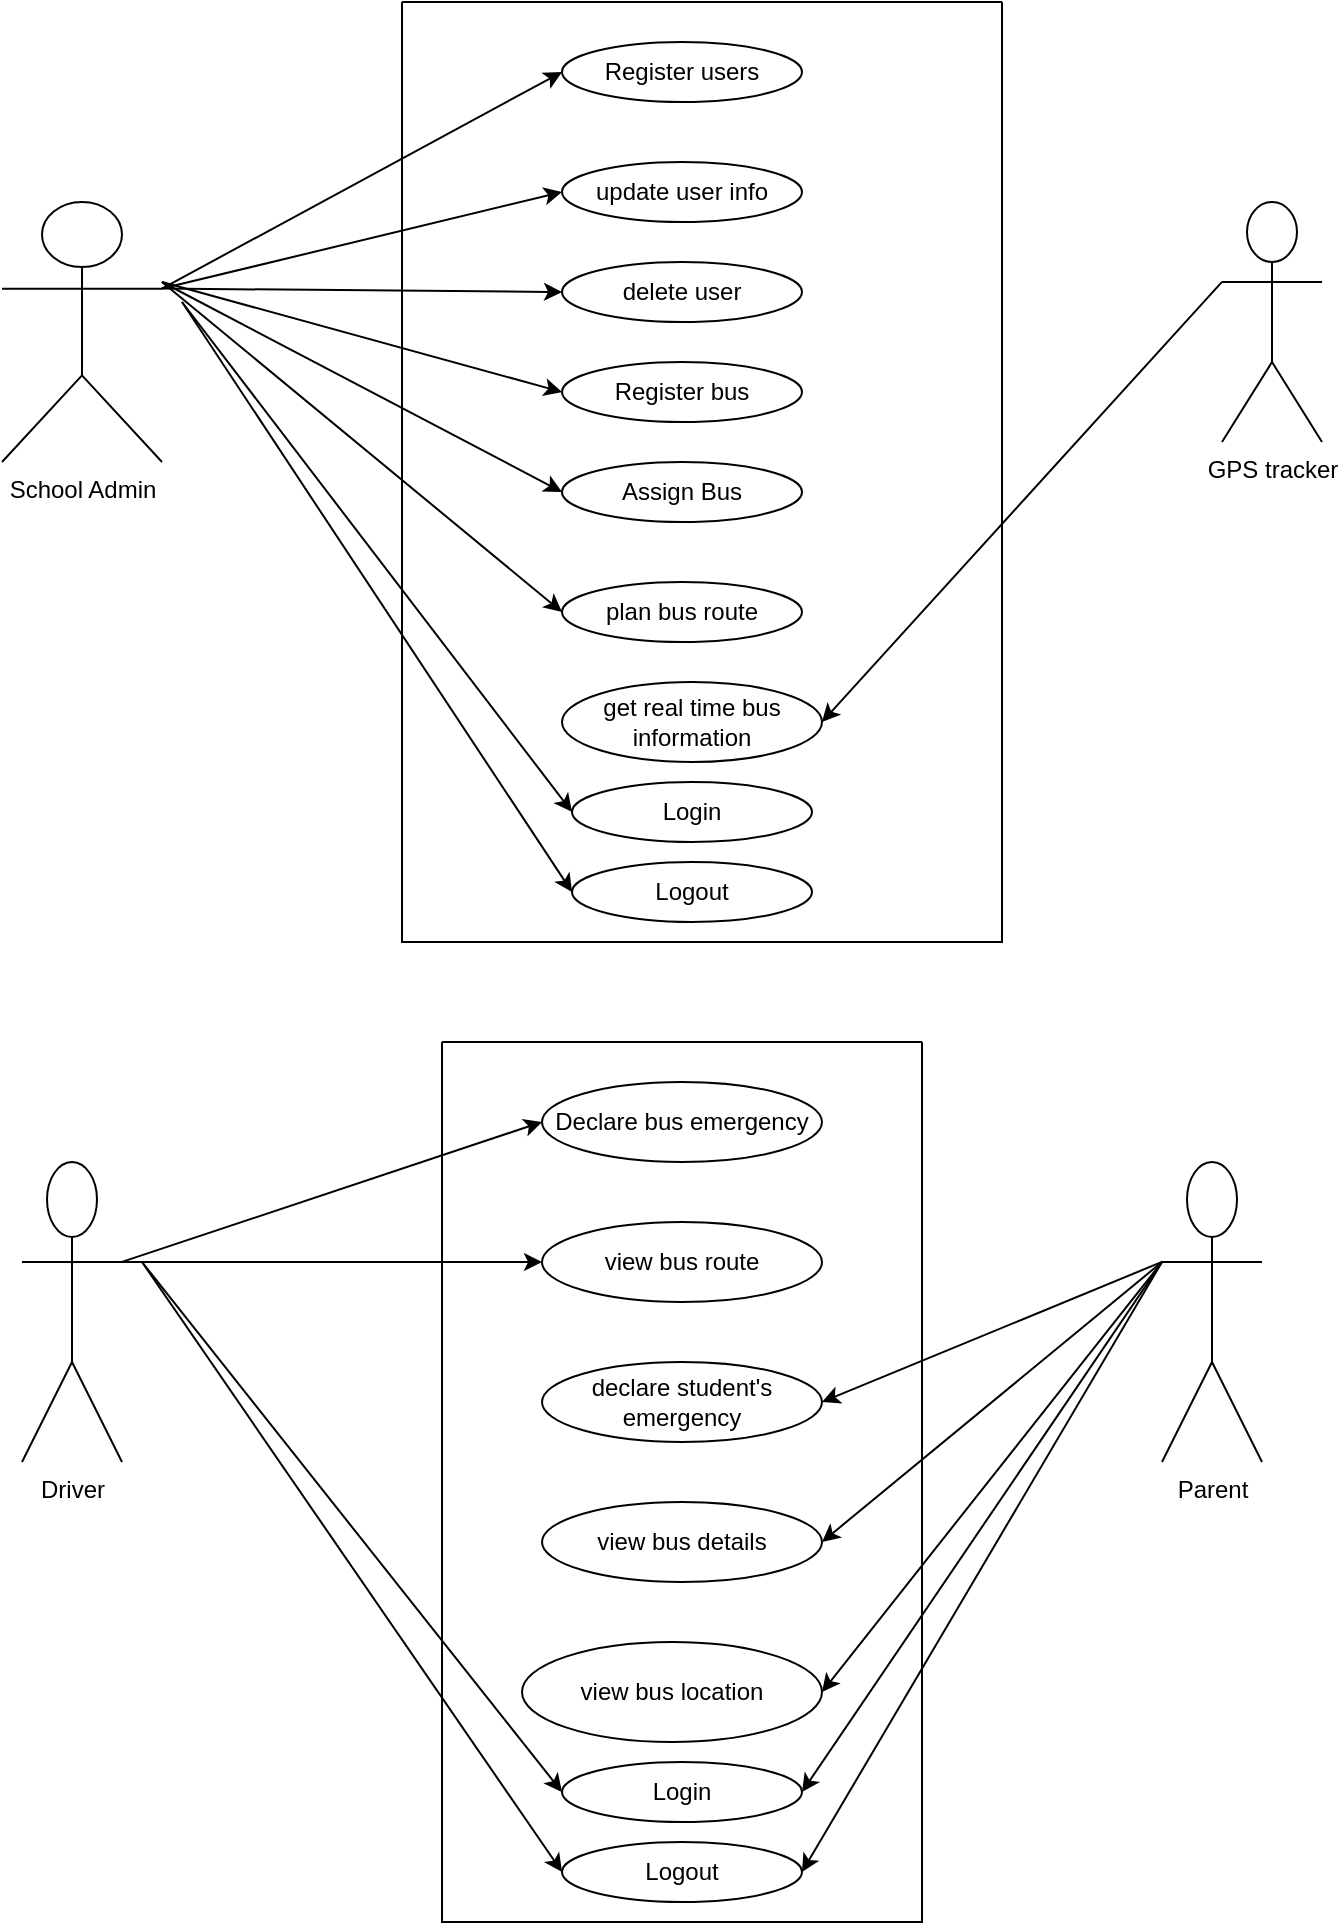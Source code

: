 <mxfile version="20.3.0" type="device"><diagram id="wynJImXBiPbrCXH0ya4X" name="Page-1"><mxGraphModel dx="1246" dy="663" grid="1" gridSize="10" guides="1" tooltips="1" connect="1" arrows="1" fold="1" page="1" pageScale="1" pageWidth="850" pageHeight="1100" math="0" shadow="0"><root><mxCell id="0"/><mxCell id="1" parent="0"/><mxCell id="NiUVD9hY4-XYtHk2_cWu-1" value="School Admin" style="shape=umlActor;verticalLabelPosition=bottom;verticalAlign=top;html=1;outlineConnect=0;" parent="1" vertex="1"><mxGeometry x="100" y="280" width="80" height="130" as="geometry"/></mxCell><mxCell id="NiUVD9hY4-XYtHk2_cWu-2" value="" style="swimlane;startSize=0;" parent="1" vertex="1"><mxGeometry x="300" y="180" width="300" height="470" as="geometry"/></mxCell><mxCell id="NiUVD9hY4-XYtHk2_cWu-3" value="delete user" style="ellipse;whiteSpace=wrap;html=1;" parent="NiUVD9hY4-XYtHk2_cWu-2" vertex="1"><mxGeometry x="80" y="130" width="120" height="30" as="geometry"/></mxCell><mxCell id="NiUVD9hY4-XYtHk2_cWu-4" value="Register bus" style="ellipse;whiteSpace=wrap;html=1;" parent="NiUVD9hY4-XYtHk2_cWu-2" vertex="1"><mxGeometry x="80" y="180" width="120" height="30" as="geometry"/></mxCell><mxCell id="NiUVD9hY4-XYtHk2_cWu-5" value="Assign Bus" style="ellipse;whiteSpace=wrap;html=1;" parent="NiUVD9hY4-XYtHk2_cWu-2" vertex="1"><mxGeometry x="80" y="230" width="120" height="30" as="geometry"/></mxCell><mxCell id="NiUVD9hY4-XYtHk2_cWu-6" value="plan bus route" style="ellipse;whiteSpace=wrap;html=1;" parent="NiUVD9hY4-XYtHk2_cWu-2" vertex="1"><mxGeometry x="80" y="290" width="120" height="30" as="geometry"/></mxCell><mxCell id="NiUVD9hY4-XYtHk2_cWu-8" value="Register users" style="ellipse;whiteSpace=wrap;html=1;" parent="NiUVD9hY4-XYtHk2_cWu-2" vertex="1"><mxGeometry x="80" y="20" width="120" height="30" as="geometry"/></mxCell><mxCell id="NiUVD9hY4-XYtHk2_cWu-9" value="update user info" style="ellipse;whiteSpace=wrap;html=1;" parent="NiUVD9hY4-XYtHk2_cWu-2" vertex="1"><mxGeometry x="80" y="80" width="120" height="30" as="geometry"/></mxCell><mxCell id="NiUVD9hY4-XYtHk2_cWu-35" value="get real time bus information" style="ellipse;whiteSpace=wrap;html=1;" parent="NiUVD9hY4-XYtHk2_cWu-2" vertex="1"><mxGeometry x="80" y="340" width="130" height="40" as="geometry"/></mxCell><mxCell id="iit3lISqA8mIeXaRmjO6-1" value="Login" style="ellipse;whiteSpace=wrap;html=1;" parent="NiUVD9hY4-XYtHk2_cWu-2" vertex="1"><mxGeometry x="85" y="390" width="120" height="30" as="geometry"/></mxCell><mxCell id="iit3lISqA8mIeXaRmjO6-2" value="Logout" style="ellipse;whiteSpace=wrap;html=1;" parent="NiUVD9hY4-XYtHk2_cWu-2" vertex="1"><mxGeometry x="85" y="430" width="120" height="30" as="geometry"/></mxCell><mxCell id="NiUVD9hY4-XYtHk2_cWu-14" value="" style="endArrow=classic;html=1;rounded=0;exitX=1;exitY=0.333;exitDx=0;exitDy=0;exitPerimeter=0;entryX=0;entryY=0.5;entryDx=0;entryDy=0;" parent="1" source="NiUVD9hY4-XYtHk2_cWu-1" target="NiUVD9hY4-XYtHk2_cWu-8" edge="1"><mxGeometry width="50" height="50" relative="1" as="geometry"><mxPoint x="370" y="420" as="sourcePoint"/><mxPoint x="420" y="370" as="targetPoint"/></mxGeometry></mxCell><mxCell id="NiUVD9hY4-XYtHk2_cWu-15" value="" style="endArrow=classic;html=1;rounded=0;exitX=1;exitY=0.333;exitDx=0;exitDy=0;exitPerimeter=0;entryX=0;entryY=0.5;entryDx=0;entryDy=0;" parent="1" source="NiUVD9hY4-XYtHk2_cWu-1" target="NiUVD9hY4-XYtHk2_cWu-9" edge="1"><mxGeometry width="50" height="50" relative="1" as="geometry"><mxPoint x="190" y="333.333" as="sourcePoint"/><mxPoint x="390" y="225" as="targetPoint"/></mxGeometry></mxCell><mxCell id="NiUVD9hY4-XYtHk2_cWu-16" value="" style="endArrow=classic;html=1;rounded=0;exitX=1;exitY=0.333;exitDx=0;exitDy=0;exitPerimeter=0;entryX=0;entryY=0.5;entryDx=0;entryDy=0;" parent="1" source="NiUVD9hY4-XYtHk2_cWu-1" target="NiUVD9hY4-XYtHk2_cWu-3" edge="1"><mxGeometry width="50" height="50" relative="1" as="geometry"><mxPoint x="190" y="333.333" as="sourcePoint"/><mxPoint x="390" y="285" as="targetPoint"/></mxGeometry></mxCell><mxCell id="NiUVD9hY4-XYtHk2_cWu-17" value="" style="endArrow=classic;html=1;rounded=0;entryX=0;entryY=0.5;entryDx=0;entryDy=0;" parent="1" target="NiUVD9hY4-XYtHk2_cWu-4" edge="1"><mxGeometry width="50" height="50" relative="1" as="geometry"><mxPoint x="180" y="320" as="sourcePoint"/><mxPoint x="390" y="335" as="targetPoint"/></mxGeometry></mxCell><mxCell id="NiUVD9hY4-XYtHk2_cWu-18" value="" style="endArrow=classic;html=1;rounded=0;entryX=0;entryY=0.5;entryDx=0;entryDy=0;" parent="1" target="NiUVD9hY4-XYtHk2_cWu-5" edge="1"><mxGeometry width="50" height="50" relative="1" as="geometry"><mxPoint x="180" y="320" as="sourcePoint"/><mxPoint x="390" y="385" as="targetPoint"/></mxGeometry></mxCell><mxCell id="NiUVD9hY4-XYtHk2_cWu-19" value="" style="endArrow=classic;html=1;rounded=0;entryX=0;entryY=0.5;entryDx=0;entryDy=0;" parent="1" target="NiUVD9hY4-XYtHk2_cWu-6" edge="1"><mxGeometry width="50" height="50" relative="1" as="geometry"><mxPoint x="180" y="320" as="sourcePoint"/><mxPoint x="390" y="435" as="targetPoint"/></mxGeometry></mxCell><mxCell id="NiUVD9hY4-XYtHk2_cWu-20" value="Driver" style="shape=umlActor;verticalLabelPosition=bottom;verticalAlign=top;html=1;outlineConnect=0;" parent="1" vertex="1"><mxGeometry x="110" y="760" width="50" height="150" as="geometry"/></mxCell><mxCell id="NiUVD9hY4-XYtHk2_cWu-21" value="" style="swimlane;startSize=0;" parent="1" vertex="1"><mxGeometry x="320" y="700" width="240" height="440" as="geometry"/></mxCell><mxCell id="NiUVD9hY4-XYtHk2_cWu-25" value="Declare bus emergency" style="ellipse;whiteSpace=wrap;html=1;" parent="NiUVD9hY4-XYtHk2_cWu-21" vertex="1"><mxGeometry x="50" y="20" width="140" height="40" as="geometry"/></mxCell><mxCell id="NiUVD9hY4-XYtHk2_cWu-26" value="view bus route" style="ellipse;whiteSpace=wrap;html=1;" parent="NiUVD9hY4-XYtHk2_cWu-21" vertex="1"><mxGeometry x="50" y="90" width="140" height="40" as="geometry"/></mxCell><mxCell id="NiUVD9hY4-XYtHk2_cWu-27" value="declare student's emergency" style="ellipse;whiteSpace=wrap;html=1;" parent="NiUVD9hY4-XYtHk2_cWu-21" vertex="1"><mxGeometry x="50" y="160" width="140" height="40" as="geometry"/></mxCell><mxCell id="NiUVD9hY4-XYtHk2_cWu-28" value="view bus details" style="ellipse;whiteSpace=wrap;html=1;" parent="NiUVD9hY4-XYtHk2_cWu-21" vertex="1"><mxGeometry x="50" y="230" width="140" height="40" as="geometry"/></mxCell><mxCell id="NiUVD9hY4-XYtHk2_cWu-29" value="view bus location" style="ellipse;whiteSpace=wrap;html=1;" parent="NiUVD9hY4-XYtHk2_cWu-21" vertex="1"><mxGeometry x="40" y="300" width="150" height="50" as="geometry"/></mxCell><mxCell id="iit3lISqA8mIeXaRmjO6-5" value="Login" style="ellipse;whiteSpace=wrap;html=1;" parent="NiUVD9hY4-XYtHk2_cWu-21" vertex="1"><mxGeometry x="60" y="360" width="120" height="30" as="geometry"/></mxCell><mxCell id="iit3lISqA8mIeXaRmjO6-6" value="Logout" style="ellipse;whiteSpace=wrap;html=1;" parent="NiUVD9hY4-XYtHk2_cWu-21" vertex="1"><mxGeometry x="60" y="400" width="120" height="30" as="geometry"/></mxCell><mxCell id="NiUVD9hY4-XYtHk2_cWu-22" value="Parent" style="shape=umlActor;verticalLabelPosition=bottom;verticalAlign=top;html=1;outlineConnect=0;" parent="1" vertex="1"><mxGeometry x="680" y="760" width="50" height="150" as="geometry"/></mxCell><mxCell id="NiUVD9hY4-XYtHk2_cWu-30" value="" style="endArrow=classic;html=1;rounded=0;exitX=1;exitY=0.333;exitDx=0;exitDy=0;exitPerimeter=0;entryX=0;entryY=0.5;entryDx=0;entryDy=0;" parent="1" source="NiUVD9hY4-XYtHk2_cWu-20" target="NiUVD9hY4-XYtHk2_cWu-25" edge="1"><mxGeometry width="50" height="50" relative="1" as="geometry"><mxPoint x="370" y="880" as="sourcePoint"/><mxPoint x="420" y="830" as="targetPoint"/></mxGeometry></mxCell><mxCell id="NiUVD9hY4-XYtHk2_cWu-31" value="" style="endArrow=classic;html=1;rounded=0;exitX=1;exitY=0.333;exitDx=0;exitDy=0;exitPerimeter=0;entryX=0;entryY=0.5;entryDx=0;entryDy=0;" parent="1" source="NiUVD9hY4-XYtHk2_cWu-20" target="NiUVD9hY4-XYtHk2_cWu-26" edge="1"><mxGeometry width="50" height="50" relative="1" as="geometry"><mxPoint x="170" y="820" as="sourcePoint"/><mxPoint x="380" y="750" as="targetPoint"/></mxGeometry></mxCell><mxCell id="NiUVD9hY4-XYtHk2_cWu-32" value="" style="endArrow=classic;html=1;rounded=0;entryX=1;entryY=0.5;entryDx=0;entryDy=0;" parent="1" target="NiUVD9hY4-XYtHk2_cWu-28" edge="1"><mxGeometry width="50" height="50" relative="1" as="geometry"><mxPoint x="680" y="810" as="sourcePoint"/><mxPoint x="380" y="820" as="targetPoint"/></mxGeometry></mxCell><mxCell id="NiUVD9hY4-XYtHk2_cWu-33" value="" style="endArrow=classic;html=1;rounded=0;entryX=1;entryY=0.5;entryDx=0;entryDy=0;exitX=0;exitY=0.333;exitDx=0;exitDy=0;exitPerimeter=0;" parent="1" source="NiUVD9hY4-XYtHk2_cWu-22" target="NiUVD9hY4-XYtHk2_cWu-27" edge="1"><mxGeometry width="50" height="50" relative="1" as="geometry"><mxPoint x="180" y="820" as="sourcePoint"/><mxPoint x="380" y="890" as="targetPoint"/></mxGeometry></mxCell><mxCell id="NiUVD9hY4-XYtHk2_cWu-34" value="" style="endArrow=classic;html=1;rounded=0;entryX=1;entryY=0.5;entryDx=0;entryDy=0;" parent="1" target="NiUVD9hY4-XYtHk2_cWu-29" edge="1"><mxGeometry width="50" height="50" relative="1" as="geometry"><mxPoint x="680" y="810" as="sourcePoint"/><mxPoint x="520" y="890" as="targetPoint"/></mxGeometry></mxCell><mxCell id="NiUVD9hY4-XYtHk2_cWu-38" value="GPS tracker&lt;br&gt;" style="shape=umlActor;verticalLabelPosition=bottom;verticalAlign=top;html=1;outlineConnect=0;" parent="1" vertex="1"><mxGeometry x="710" y="280" width="50" height="120" as="geometry"/></mxCell><mxCell id="NiUVD9hY4-XYtHk2_cWu-39" value="" style="endArrow=classic;html=1;rounded=0;exitX=0;exitY=0.333;exitDx=0;exitDy=0;exitPerimeter=0;entryX=1;entryY=0.5;entryDx=0;entryDy=0;" parent="1" source="NiUVD9hY4-XYtHk2_cWu-38" target="NiUVD9hY4-XYtHk2_cWu-35" edge="1"><mxGeometry width="50" height="50" relative="1" as="geometry"><mxPoint x="370" y="390" as="sourcePoint"/><mxPoint x="420" y="340" as="targetPoint"/></mxGeometry></mxCell><mxCell id="iit3lISqA8mIeXaRmjO6-3" value="" style="endArrow=classic;html=1;rounded=0;entryX=0;entryY=0.5;entryDx=0;entryDy=0;" parent="1" target="iit3lISqA8mIeXaRmjO6-1" edge="1"><mxGeometry width="50" height="50" relative="1" as="geometry"><mxPoint x="190" y="330" as="sourcePoint"/><mxPoint x="390" y="495" as="targetPoint"/></mxGeometry></mxCell><mxCell id="iit3lISqA8mIeXaRmjO6-4" value="" style="endArrow=classic;html=1;rounded=0;entryX=0;entryY=0.5;entryDx=0;entryDy=0;" parent="1" target="iit3lISqA8mIeXaRmjO6-2" edge="1"><mxGeometry width="50" height="50" relative="1" as="geometry"><mxPoint x="190" y="330" as="sourcePoint"/><mxPoint x="395" y="595" as="targetPoint"/></mxGeometry></mxCell><mxCell id="iit3lISqA8mIeXaRmjO6-7" value="" style="endArrow=classic;html=1;rounded=0;entryX=0;entryY=0.5;entryDx=0;entryDy=0;" parent="1" target="iit3lISqA8mIeXaRmjO6-5" edge="1"><mxGeometry width="50" height="50" relative="1" as="geometry"><mxPoint x="170" y="810" as="sourcePoint"/><mxPoint x="380" y="820" as="targetPoint"/></mxGeometry></mxCell><mxCell id="iit3lISqA8mIeXaRmjO6-8" value="" style="endArrow=classic;html=1;rounded=0;entryX=0;entryY=0.5;entryDx=0;entryDy=0;" parent="1" target="iit3lISqA8mIeXaRmjO6-6" edge="1"><mxGeometry width="50" height="50" relative="1" as="geometry"><mxPoint x="170" y="810" as="sourcePoint"/><mxPoint x="390" y="1085" as="targetPoint"/></mxGeometry></mxCell><mxCell id="iit3lISqA8mIeXaRmjO6-9" value="" style="endArrow=classic;html=1;rounded=0;entryX=1;entryY=0.5;entryDx=0;entryDy=0;exitX=0;exitY=0.333;exitDx=0;exitDy=0;exitPerimeter=0;" parent="1" source="NiUVD9hY4-XYtHk2_cWu-22" target="iit3lISqA8mIeXaRmjO6-5" edge="1"><mxGeometry width="50" height="50" relative="1" as="geometry"><mxPoint x="690" y="820" as="sourcePoint"/><mxPoint x="520" y="1035" as="targetPoint"/></mxGeometry></mxCell><mxCell id="iit3lISqA8mIeXaRmjO6-10" value="" style="endArrow=classic;html=1;rounded=0;entryX=1;entryY=0.5;entryDx=0;entryDy=0;" parent="1" target="iit3lISqA8mIeXaRmjO6-6" edge="1"><mxGeometry width="50" height="50" relative="1" as="geometry"><mxPoint x="680" y="810" as="sourcePoint"/><mxPoint x="510" y="1085" as="targetPoint"/></mxGeometry></mxCell></root></mxGraphModel></diagram></mxfile>